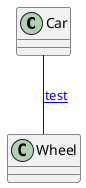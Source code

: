 {
  "sha1": "pehe0zco7pmei9hnj3b806pm4liocgs",
  "insertion": {
    "when": "2024-06-04T17:28:41.090Z",
    "user": "plantuml@gmail.com"
  }
}
@startuml
Car -- Wheel : [[http://google.com test]]
@enduml

